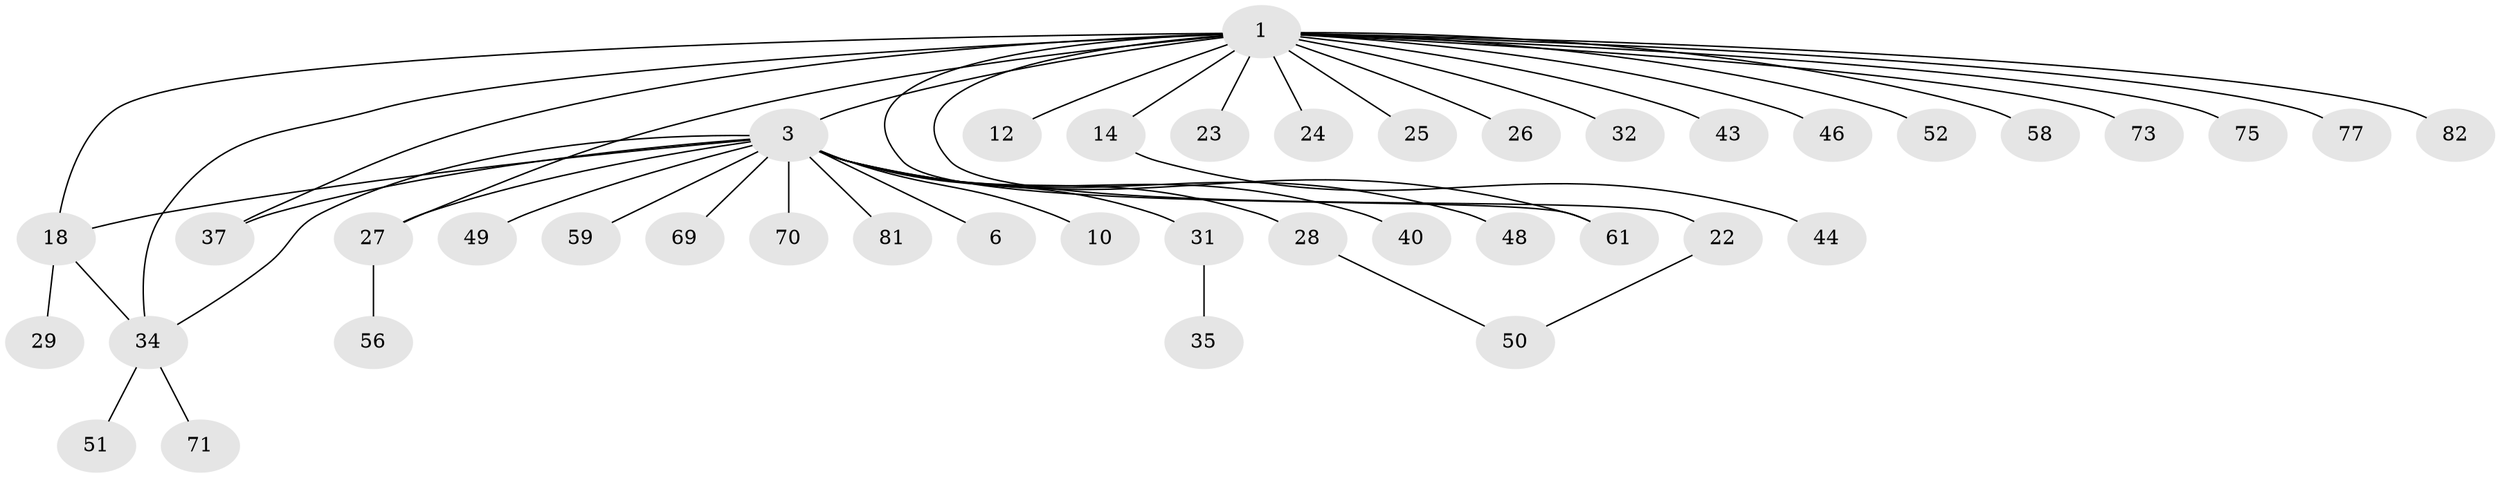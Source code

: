 // original degree distribution, {2: 0.24096385542168675, 20: 0.012048192771084338, 22: 0.012048192771084338, 1: 0.5903614457831325, 7: 0.024096385542168676, 3: 0.04819277108433735, 4: 0.024096385542168676, 10: 0.012048192771084338, 5: 0.03614457831325301}
// Generated by graph-tools (version 1.1) at 2025/14/03/09/25 04:14:20]
// undirected, 41 vertices, 47 edges
graph export_dot {
graph [start="1"]
  node [color=gray90,style=filled];
  1 [super="+2"];
  3 [super="+4+17+45+9+8+42+39"];
  6;
  10;
  12;
  14 [super="+54+55"];
  18 [super="+47+83+20+38"];
  22;
  23;
  24 [super="+67"];
  25;
  26;
  27;
  28;
  29;
  31;
  32;
  34;
  35;
  37;
  40;
  43;
  44;
  46;
  48;
  49;
  50 [super="+74"];
  51;
  52;
  56 [super="+62"];
  58;
  59;
  61;
  69;
  70;
  71;
  73;
  75;
  77;
  81;
  82;
  1 -- 26;
  1 -- 3 [weight=3];
  1 -- 73;
  1 -- 75;
  1 -- 12;
  1 -- 77 [weight=2];
  1 -- 14 [weight=2];
  1 -- 18;
  1 -- 82;
  1 -- 22;
  1 -- 23;
  1 -- 24;
  1 -- 25;
  1 -- 27;
  1 -- 32;
  1 -- 34;
  1 -- 37;
  1 -- 43;
  1 -- 46;
  1 -- 52;
  1 -- 58;
  1 -- 61;
  3 -- 6;
  3 -- 10;
  3 -- 28;
  3 -- 31;
  3 -- 37;
  3 -- 40;
  3 -- 48;
  3 -- 49;
  3 -- 59;
  3 -- 61;
  3 -- 69;
  3 -- 70;
  3 -- 81;
  3 -- 27;
  3 -- 18;
  3 -- 34;
  14 -- 44;
  18 -- 29;
  18 -- 34;
  22 -- 50;
  27 -- 56;
  28 -- 50;
  31 -- 35;
  34 -- 51;
  34 -- 71;
}
